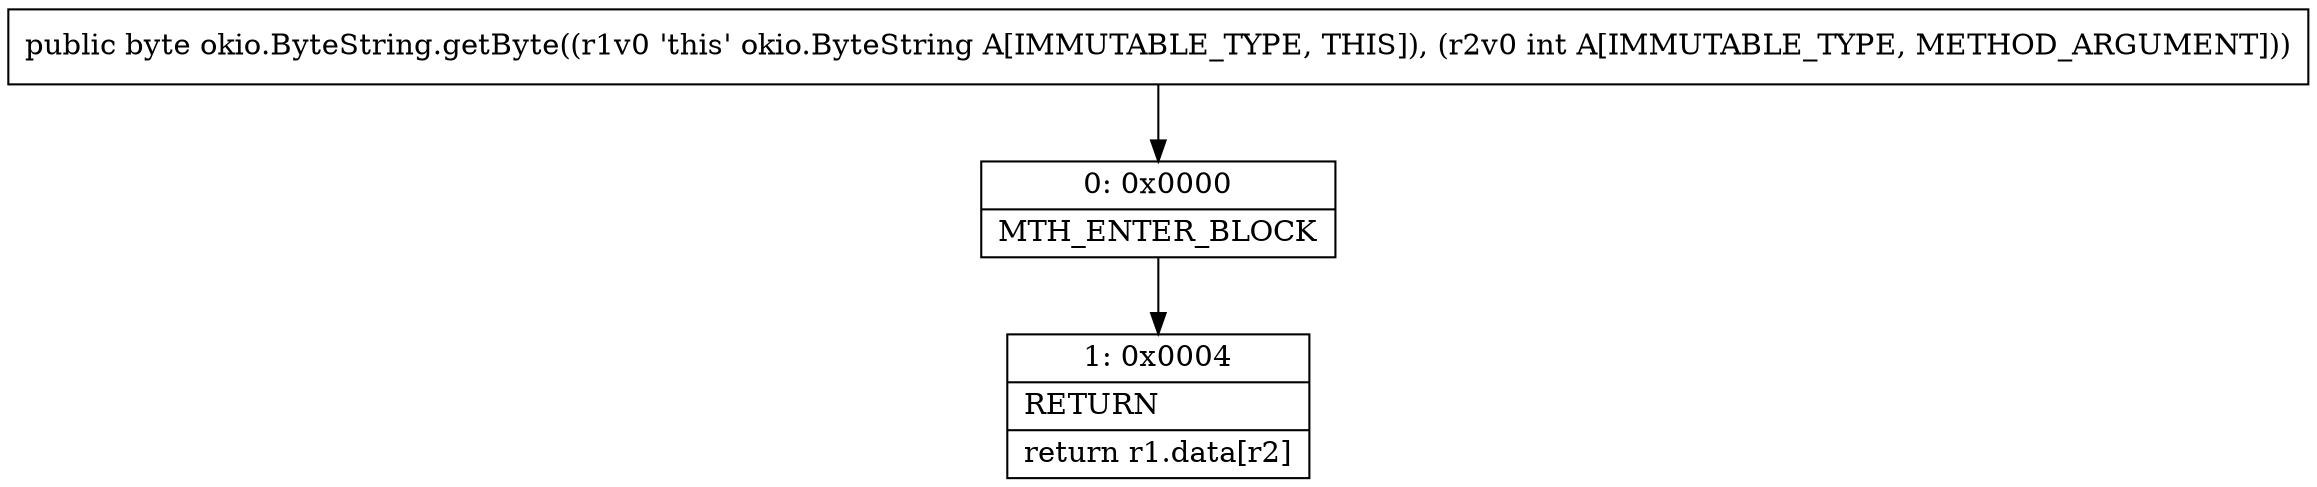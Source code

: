 digraph "CFG forokio.ByteString.getByte(I)B" {
Node_0 [shape=record,label="{0\:\ 0x0000|MTH_ENTER_BLOCK\l}"];
Node_1 [shape=record,label="{1\:\ 0x0004|RETURN\l|return r1.data[r2]\l}"];
MethodNode[shape=record,label="{public byte okio.ByteString.getByte((r1v0 'this' okio.ByteString A[IMMUTABLE_TYPE, THIS]), (r2v0 int A[IMMUTABLE_TYPE, METHOD_ARGUMENT])) }"];
MethodNode -> Node_0;
Node_0 -> Node_1;
}


